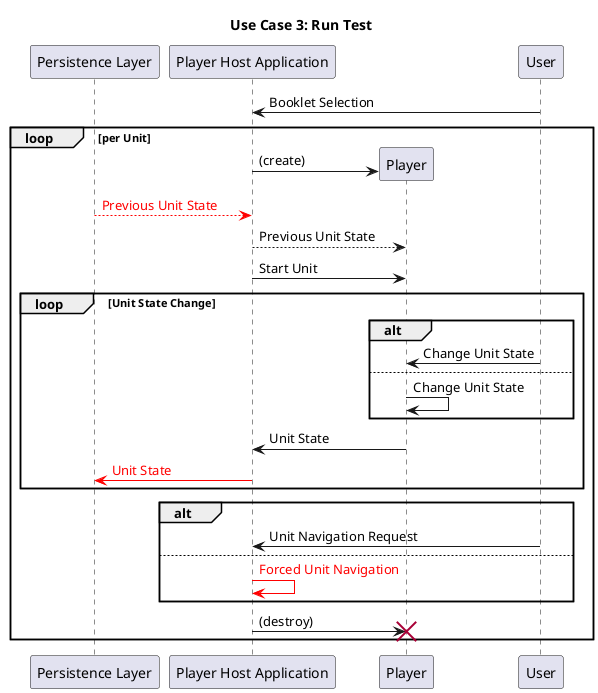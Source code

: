 @startuml
title Use Case 3: Run Test
participant "Persistence Layer" as layer
participant "Player Host Application" as app
User -> app: Booklet Selection

loop per Unit
    create Player
    app -> Player: (create)
    layer--[#red]> app: <font color=red>Previous Unit State</font>
    app --> Player: Previous Unit State

    actor User

    app -> Player: Start Unit
    loop Unit State Change
        alt
            User -> Player: Change Unit State
        else
            Player -> Player: Change Unit State
        end
        Player -> app: Unit State
        app -[#red]>layer: <font color=red>Unit State</font>
    end
    alt
        User -> app: Unit Navigation Request
    else
        app -[#red]> app: <font color=red>Forced Unit Navigation</font>
    end
    app -> Player: (destroy)
    destroy Player
end

@enduml